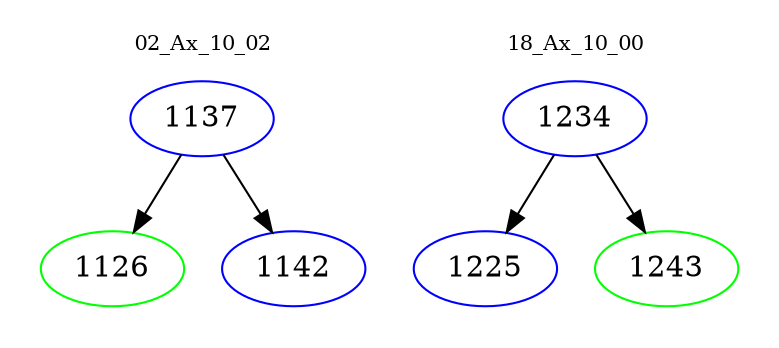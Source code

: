 digraph{
subgraph cluster_0 {
color = white
label = "02_Ax_10_02";
fontsize=10;
T0_1137 [label="1137", color="blue"]
T0_1137 -> T0_1126 [color="black"]
T0_1126 [label="1126", color="green"]
T0_1137 -> T0_1142 [color="black"]
T0_1142 [label="1142", color="blue"]
}
subgraph cluster_1 {
color = white
label = "18_Ax_10_00";
fontsize=10;
T1_1234 [label="1234", color="blue"]
T1_1234 -> T1_1225 [color="black"]
T1_1225 [label="1225", color="blue"]
T1_1234 -> T1_1243 [color="black"]
T1_1243 [label="1243", color="green"]
}
}
